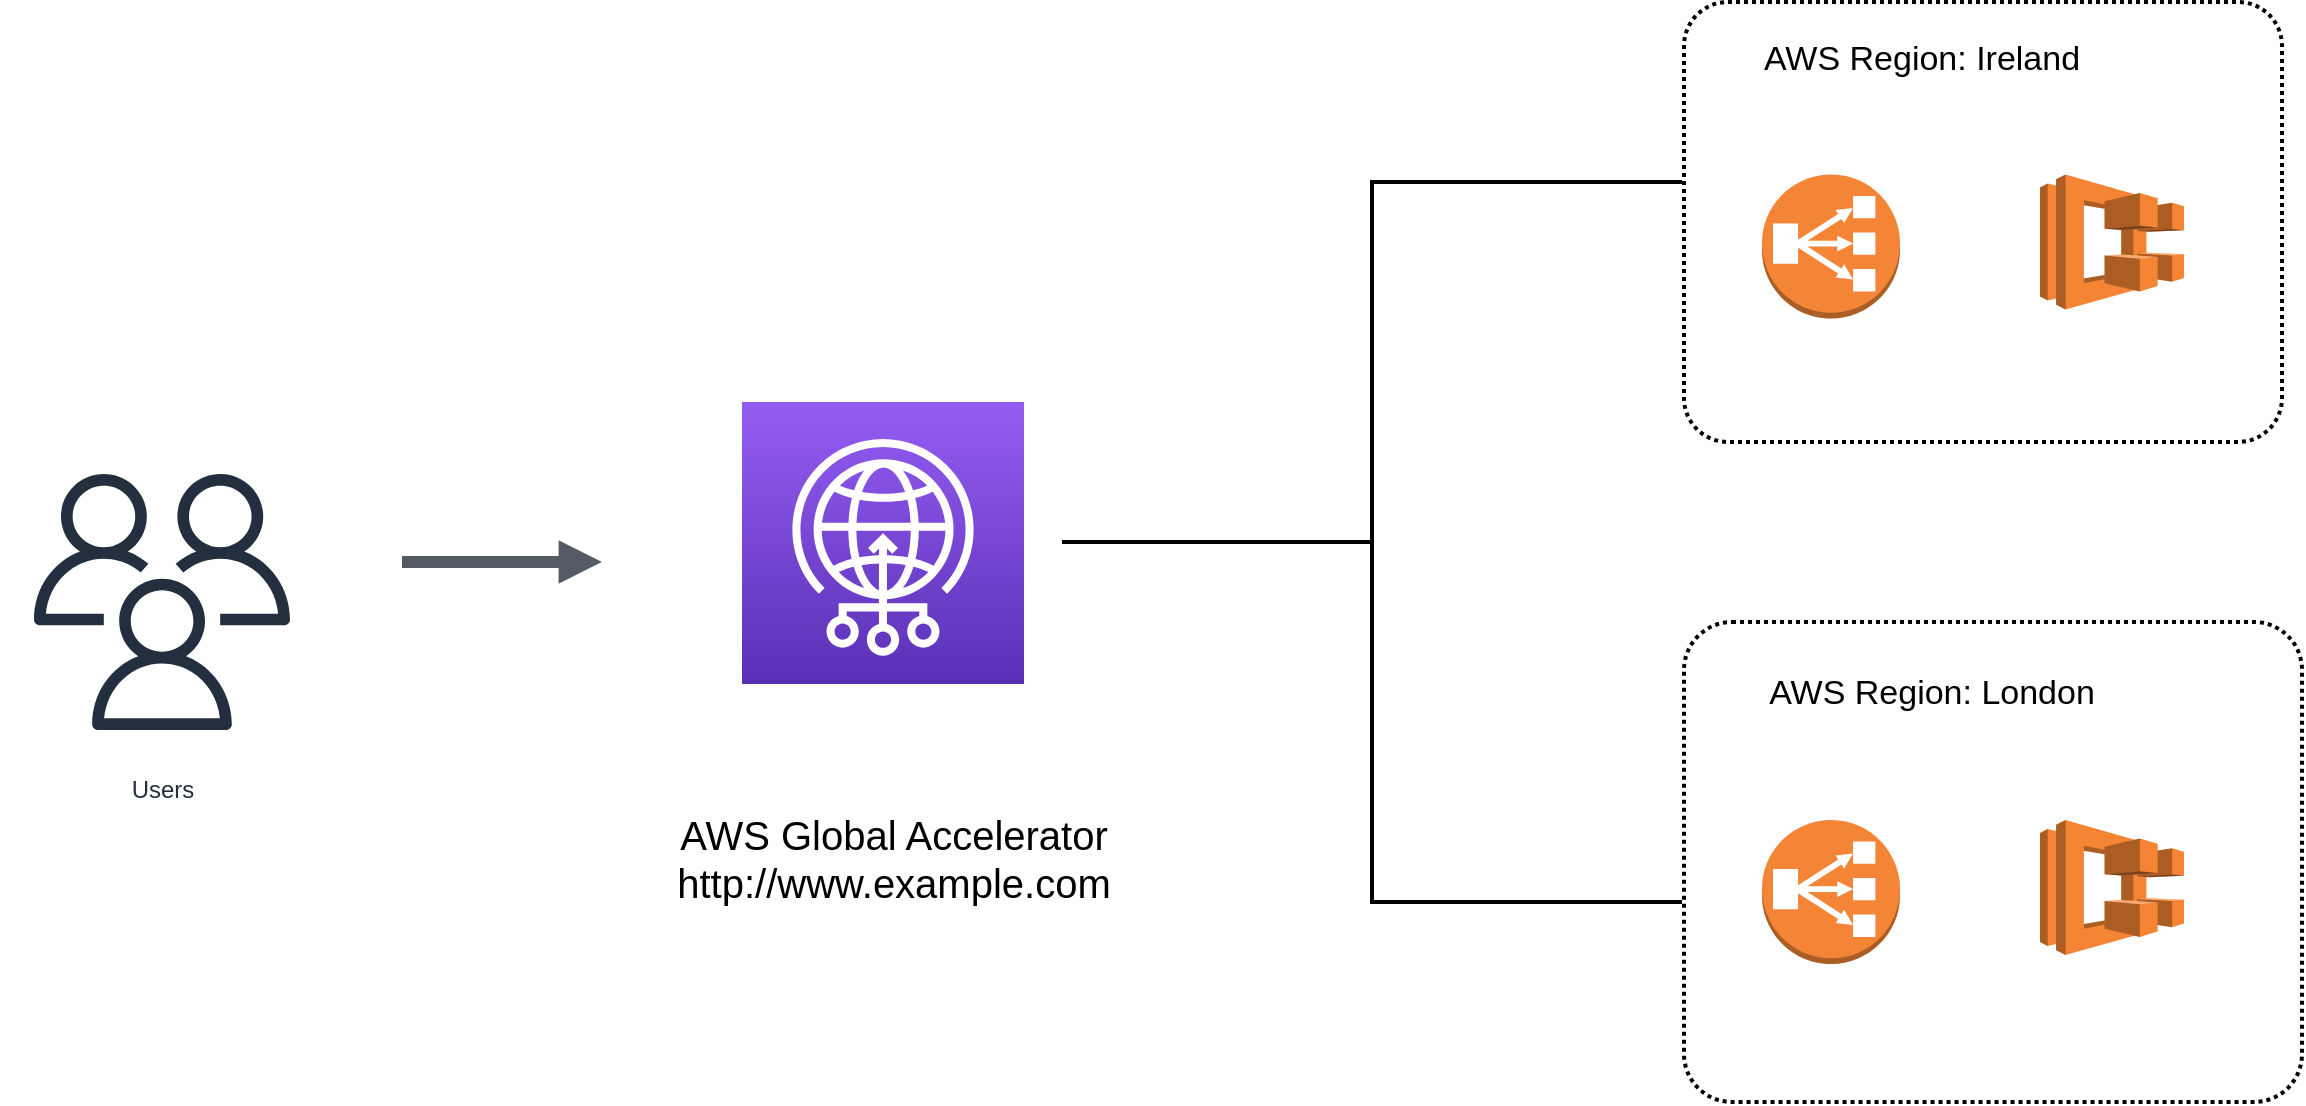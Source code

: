 <mxfile version="20.5.1" type="github">
  <diagram id="wYxCZR2anh_r0sdgWP1-" name="Page-1">
    <mxGraphModel dx="2670" dy="1120" grid="1" gridSize="10" guides="1" tooltips="1" connect="1" arrows="1" fold="1" page="1" pageScale="1" pageWidth="850" pageHeight="1100" math="0" shadow="0">
      <root>
        <mxCell id="0" />
        <mxCell id="1" parent="0" />
        <mxCell id="TaKTOSv6qZX-BPgqEJur-4" value="" style="rounded=1;arcSize=10;dashed=1;fillColor=none;gradientColor=none;dashPattern=1 1;strokeWidth=2;" parent="1" vertex="1">
          <mxGeometry x="211" y="150" width="299" height="220" as="geometry" />
        </mxCell>
        <mxCell id="TaKTOSv6qZX-BPgqEJur-5" value="" style="rounded=1;arcSize=10;dashed=1;fillColor=none;gradientColor=none;dashPattern=1 1;strokeWidth=2;" parent="1" vertex="1">
          <mxGeometry x="211" y="460" width="309" height="240" as="geometry" />
        </mxCell>
        <mxCell id="TaKTOSv6qZX-BPgqEJur-6" value="" style="outlineConnect=0;dashed=0;verticalLabelPosition=bottom;verticalAlign=top;align=center;html=1;shape=mxgraph.aws3.classic_load_balancer;fillColor=#F58536;gradientColor=none;" parent="1" vertex="1">
          <mxGeometry x="250" y="236.25" width="69" height="72" as="geometry" />
        </mxCell>
        <mxCell id="TaKTOSv6qZX-BPgqEJur-7" value="" style="outlineConnect=0;dashed=0;verticalLabelPosition=bottom;verticalAlign=top;align=center;html=1;shape=mxgraph.aws3.classic_load_balancer;fillColor=#F58536;gradientColor=none;" parent="1" vertex="1">
          <mxGeometry x="250" y="559" width="69" height="72" as="geometry" />
        </mxCell>
        <mxCell id="TaKTOSv6qZX-BPgqEJur-8" value="" style="outlineConnect=0;dashed=0;verticalLabelPosition=bottom;verticalAlign=top;align=center;html=1;shape=mxgraph.aws3.ecs;fillColor=#F58534;gradientColor=none;" parent="1" vertex="1">
          <mxGeometry x="389" y="236.25" width="72" height="67.5" as="geometry" />
        </mxCell>
        <mxCell id="TaKTOSv6qZX-BPgqEJur-9" value="" style="outlineConnect=0;dashed=0;verticalLabelPosition=bottom;verticalAlign=top;align=center;html=1;shape=mxgraph.aws3.ecs;fillColor=#F58534;gradientColor=none;" parent="1" vertex="1">
          <mxGeometry x="389" y="559" width="72" height="67.5" as="geometry" />
        </mxCell>
        <mxCell id="TaKTOSv6qZX-BPgqEJur-10" value="" style="sketch=0;points=[[0,0,0],[0.25,0,0],[0.5,0,0],[0.75,0,0],[1,0,0],[0,1,0],[0.25,1,0],[0.5,1,0],[0.75,1,0],[1,1,0],[0,0.25,0],[0,0.5,0],[0,0.75,0],[1,0.25,0],[1,0.5,0],[1,0.75,0]];outlineConnect=0;fontColor=#232F3E;gradientColor=#945DF2;gradientDirection=north;fillColor=#5A30B5;strokeColor=#ffffff;dashed=0;verticalLabelPosition=bottom;verticalAlign=top;align=center;html=1;fontSize=12;fontStyle=0;aspect=fixed;shape=mxgraph.aws4.resourceIcon;resIcon=mxgraph.aws4.global_accelerator;" parent="1" vertex="1">
          <mxGeometry x="-260" y="350" width="141" height="141" as="geometry" />
        </mxCell>
        <mxCell id="TaKTOSv6qZX-BPgqEJur-11" value="Users" style="sketch=0;outlineConnect=0;fontColor=#232F3E;gradientColor=none;strokeColor=#232F3E;fillColor=#ffffff;dashed=0;verticalLabelPosition=bottom;verticalAlign=top;align=center;html=1;fontSize=12;fontStyle=0;aspect=fixed;shape=mxgraph.aws4.resourceIcon;resIcon=mxgraph.aws4.users;" parent="1" vertex="1">
          <mxGeometry x="-630" y="370" width="160" height="160" as="geometry" />
        </mxCell>
        <mxCell id="TaKTOSv6qZX-BPgqEJur-14" value="" style="edgeStyle=orthogonalEdgeStyle;html=1;endArrow=block;elbow=vertical;startArrow=none;endFill=1;strokeColor=#545B64;rounded=0;strokeWidth=6;" parent="1" edge="1">
          <mxGeometry width="100" relative="1" as="geometry">
            <mxPoint x="-430" y="430" as="sourcePoint" />
            <mxPoint x="-330" y="430" as="targetPoint" />
          </mxGeometry>
        </mxCell>
        <mxCell id="TaKTOSv6qZX-BPgqEJur-15" value="AWS Global Accelerator&lt;br style=&quot;font-size: 20px;&quot;&gt;http://www.example.com" style="text;html=1;strokeColor=none;fillColor=none;align=center;verticalAlign=middle;whiteSpace=wrap;rounded=0;fontSize=20;" parent="1" vertex="1">
          <mxGeometry x="-329" y="535" width="290" height="85" as="geometry" />
        </mxCell>
        <mxCell id="TaKTOSv6qZX-BPgqEJur-16" value="AWS Region: Ireland" style="text;html=1;strokeColor=none;fillColor=none;align=center;verticalAlign=middle;whiteSpace=wrap;rounded=0;fontSize=17;" parent="1" vertex="1">
          <mxGeometry x="230" y="164" width="200" height="30" as="geometry" />
        </mxCell>
        <mxCell id="TaKTOSv6qZX-BPgqEJur-17" value="AWS Region: London" style="text;html=1;strokeColor=none;fillColor=none;align=center;verticalAlign=middle;whiteSpace=wrap;rounded=0;fontSize=17;" parent="1" vertex="1">
          <mxGeometry x="235" y="481" width="200" height="30" as="geometry" />
        </mxCell>
        <mxCell id="TaKTOSv6qZX-BPgqEJur-20" value="" style="strokeWidth=2;html=1;shape=mxgraph.flowchart.annotation_2;align=left;labelPosition=right;pointerEvents=1;fontSize=17;" parent="1" vertex="1">
          <mxGeometry x="-100" y="240" width="310" height="360" as="geometry" />
        </mxCell>
      </root>
    </mxGraphModel>
  </diagram>
</mxfile>
